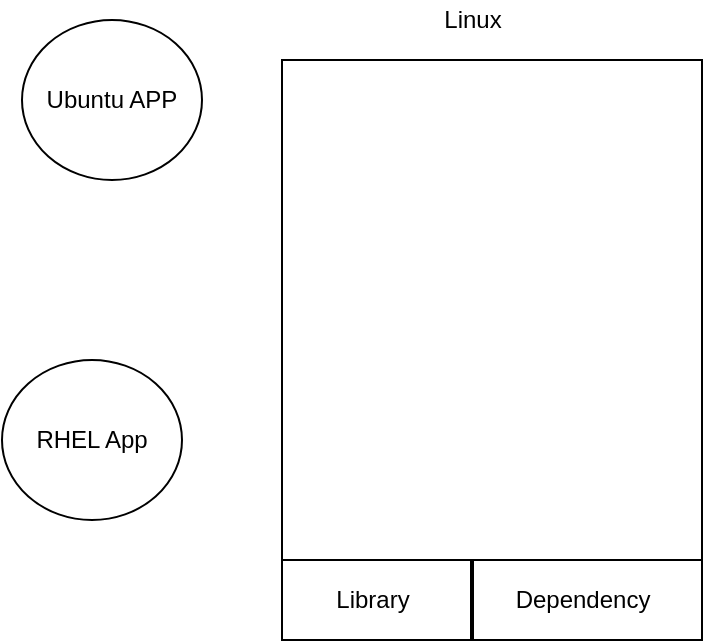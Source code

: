 <mxfile version="14.7.3" type="github">
  <diagram id="4s4dy5zTYV2nVkHfsZdx" name="Page-1">
    <mxGraphModel dx="840" dy="468" grid="1" gridSize="10" guides="1" tooltips="1" connect="1" arrows="1" fold="1" page="1" pageScale="1" pageWidth="850" pageHeight="1100" math="0" shadow="0">
      <root>
        <mxCell id="0" />
        <mxCell id="1" parent="0" />
        <mxCell id="bx7U45b8-NqOWbFdBG4M-2" value="" style="swimlane;startSize=250;" vertex="1" parent="1">
          <mxGeometry x="340" y="50" width="210" height="290" as="geometry" />
        </mxCell>
        <mxCell id="bx7U45b8-NqOWbFdBG4M-4" value="Library" style="text;html=1;align=center;verticalAlign=middle;resizable=0;points=[];autosize=1;strokeColor=none;" vertex="1" parent="bx7U45b8-NqOWbFdBG4M-2">
          <mxGeometry x="20" y="260" width="50" height="20" as="geometry" />
        </mxCell>
        <mxCell id="bx7U45b8-NqOWbFdBG4M-5" value="Dependency" style="text;html=1;align=center;verticalAlign=middle;resizable=0;points=[];autosize=1;strokeColor=none;" vertex="1" parent="bx7U45b8-NqOWbFdBG4M-2">
          <mxGeometry x="110" y="260" width="80" height="20" as="geometry" />
        </mxCell>
        <mxCell id="bx7U45b8-NqOWbFdBG4M-3" value="" style="line;strokeWidth=2;direction=south;html=1;" vertex="1" parent="1">
          <mxGeometry x="430" y="300" width="10" height="40" as="geometry" />
        </mxCell>
        <mxCell id="bx7U45b8-NqOWbFdBG4M-6" value="Ubuntu APP" style="ellipse;whiteSpace=wrap;html=1;" vertex="1" parent="1">
          <mxGeometry x="210" y="30" width="90" height="80" as="geometry" />
        </mxCell>
        <mxCell id="bx7U45b8-NqOWbFdBG4M-7" value="RHEL App" style="ellipse;whiteSpace=wrap;html=1;" vertex="1" parent="1">
          <mxGeometry x="200" y="200" width="90" height="80" as="geometry" />
        </mxCell>
        <mxCell id="bx7U45b8-NqOWbFdBG4M-8" value="Linux&lt;br&gt;" style="text;html=1;align=center;verticalAlign=middle;resizable=0;points=[];autosize=1;strokeColor=none;" vertex="1" parent="1">
          <mxGeometry x="415" y="20" width="40" height="20" as="geometry" />
        </mxCell>
      </root>
    </mxGraphModel>
  </diagram>
</mxfile>
